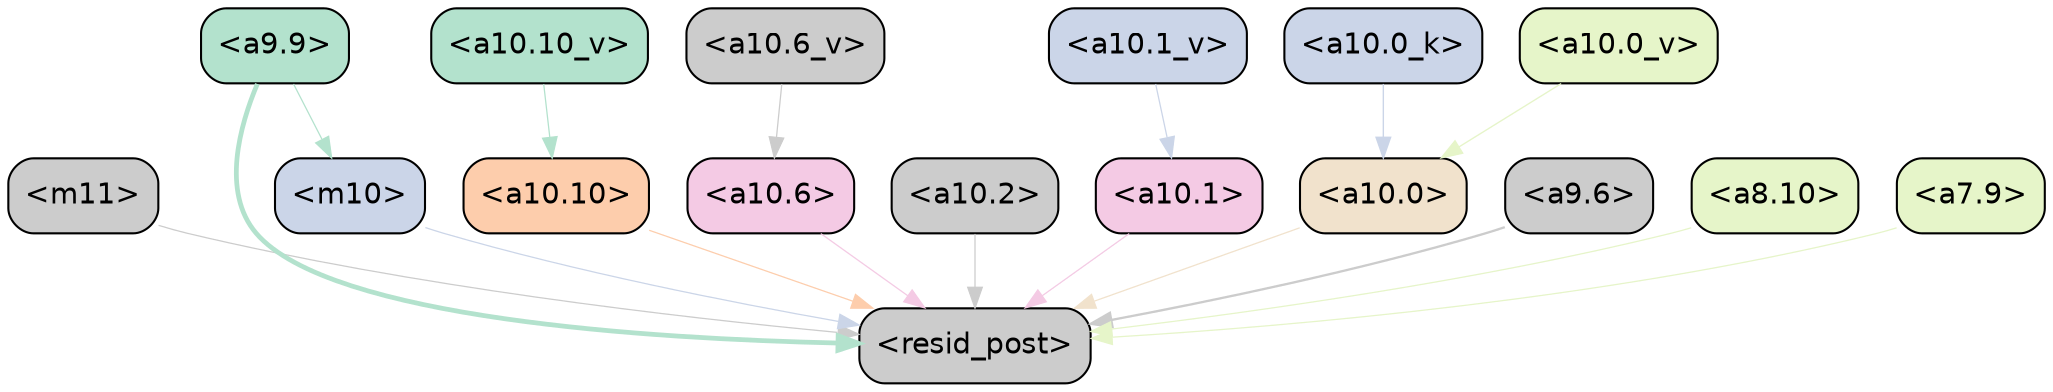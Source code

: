 strict digraph "" {
	graph [bgcolor=transparent,
		layout=dot,
		overlap=false,
		splines=true
	];
	"<m11>"	[color=black,
		fillcolor="#cccccc",
		fontname=Helvetica,
		shape=box,
		style="filled, rounded"];
	"<resid_post>"	[color=black,
		fillcolor="#cccccc",
		fontname=Helvetica,
		shape=box,
		style="filled, rounded"];
	"<m11>" -> "<resid_post>"	[color="#cccccc",
		penwidth=0.6];
	"<m10>"	[color=black,
		fillcolor="#cbd5e8",
		fontname=Helvetica,
		shape=box,
		style="filled, rounded"];
	"<m10>" -> "<resid_post>"	[color="#cbd5e8",
		penwidth=0.6];
	"<a10.10>"	[color=black,
		fillcolor="#fdcdac",
		fontname=Helvetica,
		shape=box,
		style="filled, rounded"];
	"<a10.10>" -> "<resid_post>"	[color="#fdcdac",
		penwidth=0.6];
	"<a10.6>"	[color=black,
		fillcolor="#f4cae4",
		fontname=Helvetica,
		shape=box,
		style="filled, rounded"];
	"<a10.6>" -> "<resid_post>"	[color="#f4cae4",
		penwidth=0.6];
	"<a10.2>"	[color=black,
		fillcolor="#cccccc",
		fontname=Helvetica,
		shape=box,
		style="filled, rounded"];
	"<a10.2>" -> "<resid_post>"	[color="#cccccc",
		penwidth=0.6];
	"<a10.1>"	[color=black,
		fillcolor="#f4cae4",
		fontname=Helvetica,
		shape=box,
		style="filled, rounded"];
	"<a10.1>" -> "<resid_post>"	[color="#f4cae4",
		penwidth=0.6];
	"<a10.0>"	[color=black,
		fillcolor="#f1e2cc",
		fontname=Helvetica,
		shape=box,
		style="filled, rounded"];
	"<a10.0>" -> "<resid_post>"	[color="#f1e2cc",
		penwidth=0.6];
	"<a9.9>"	[color=black,
		fillcolor="#b3e2cd",
		fontname=Helvetica,
		shape=box,
		style="filled, rounded"];
	"<a9.9>" -> "<resid_post>"	[color="#b3e2cd",
		penwidth=2.280607223510742];
	"<a9.9>" -> "<m10>"	[color="#b3e2cd",
		penwidth=0.6];
	"<a9.6>"	[color=black,
		fillcolor="#cccccc",
		fontname=Helvetica,
		shape=box,
		style="filled, rounded"];
	"<a9.6>" -> "<resid_post>"	[color="#cccccc",
		penwidth=1.1054627895355225];
	"<a8.10>"	[color=black,
		fillcolor="#e6f5c9",
		fontname=Helvetica,
		shape=box,
		style="filled, rounded"];
	"<a8.10>" -> "<resid_post>"	[color="#e6f5c9",
		penwidth=0.6];
	"<a7.9>"	[color=black,
		fillcolor="#e6f5c9",
		fontname=Helvetica,
		shape=box,
		style="filled, rounded"];
	"<a7.9>" -> "<resid_post>"	[color="#e6f5c9",
		penwidth=0.6];
	"<a10.0_k>"	[color=black,
		fillcolor="#cbd5e8",
		fontname=Helvetica,
		shape=box,
		style="filled, rounded"];
	"<a10.0_k>" -> "<a10.0>"	[color="#cbd5e8",
		penwidth=0.6687326431274414];
	"<a10.10_v>"	[color=black,
		fillcolor="#b3e2cd",
		fontname=Helvetica,
		shape=box,
		style="filled, rounded"];
	"<a10.10_v>" -> "<a10.10>"	[color="#b3e2cd",
		penwidth=0.6003279685974121];
	"<a10.6_v>"	[color=black,
		fillcolor="#cccccc",
		fontname=Helvetica,
		shape=box,
		style="filled, rounded"];
	"<a10.6_v>" -> "<a10.6>"	[color="#cccccc",
		penwidth=0.6];
	"<a10.1_v>"	[color=black,
		fillcolor="#cbd5e8",
		fontname=Helvetica,
		shape=box,
		style="filled, rounded"];
	"<a10.1_v>" -> "<a10.1>"	[color="#cbd5e8",
		penwidth=0.6];
	"<a10.0_v>"	[color=black,
		fillcolor="#e6f5c9",
		fontname=Helvetica,
		shape=box,
		style="filled, rounded"];
	"<a10.0_v>" -> "<a10.0>"	[color="#e6f5c9",
		penwidth=0.6401631832122803];
}

